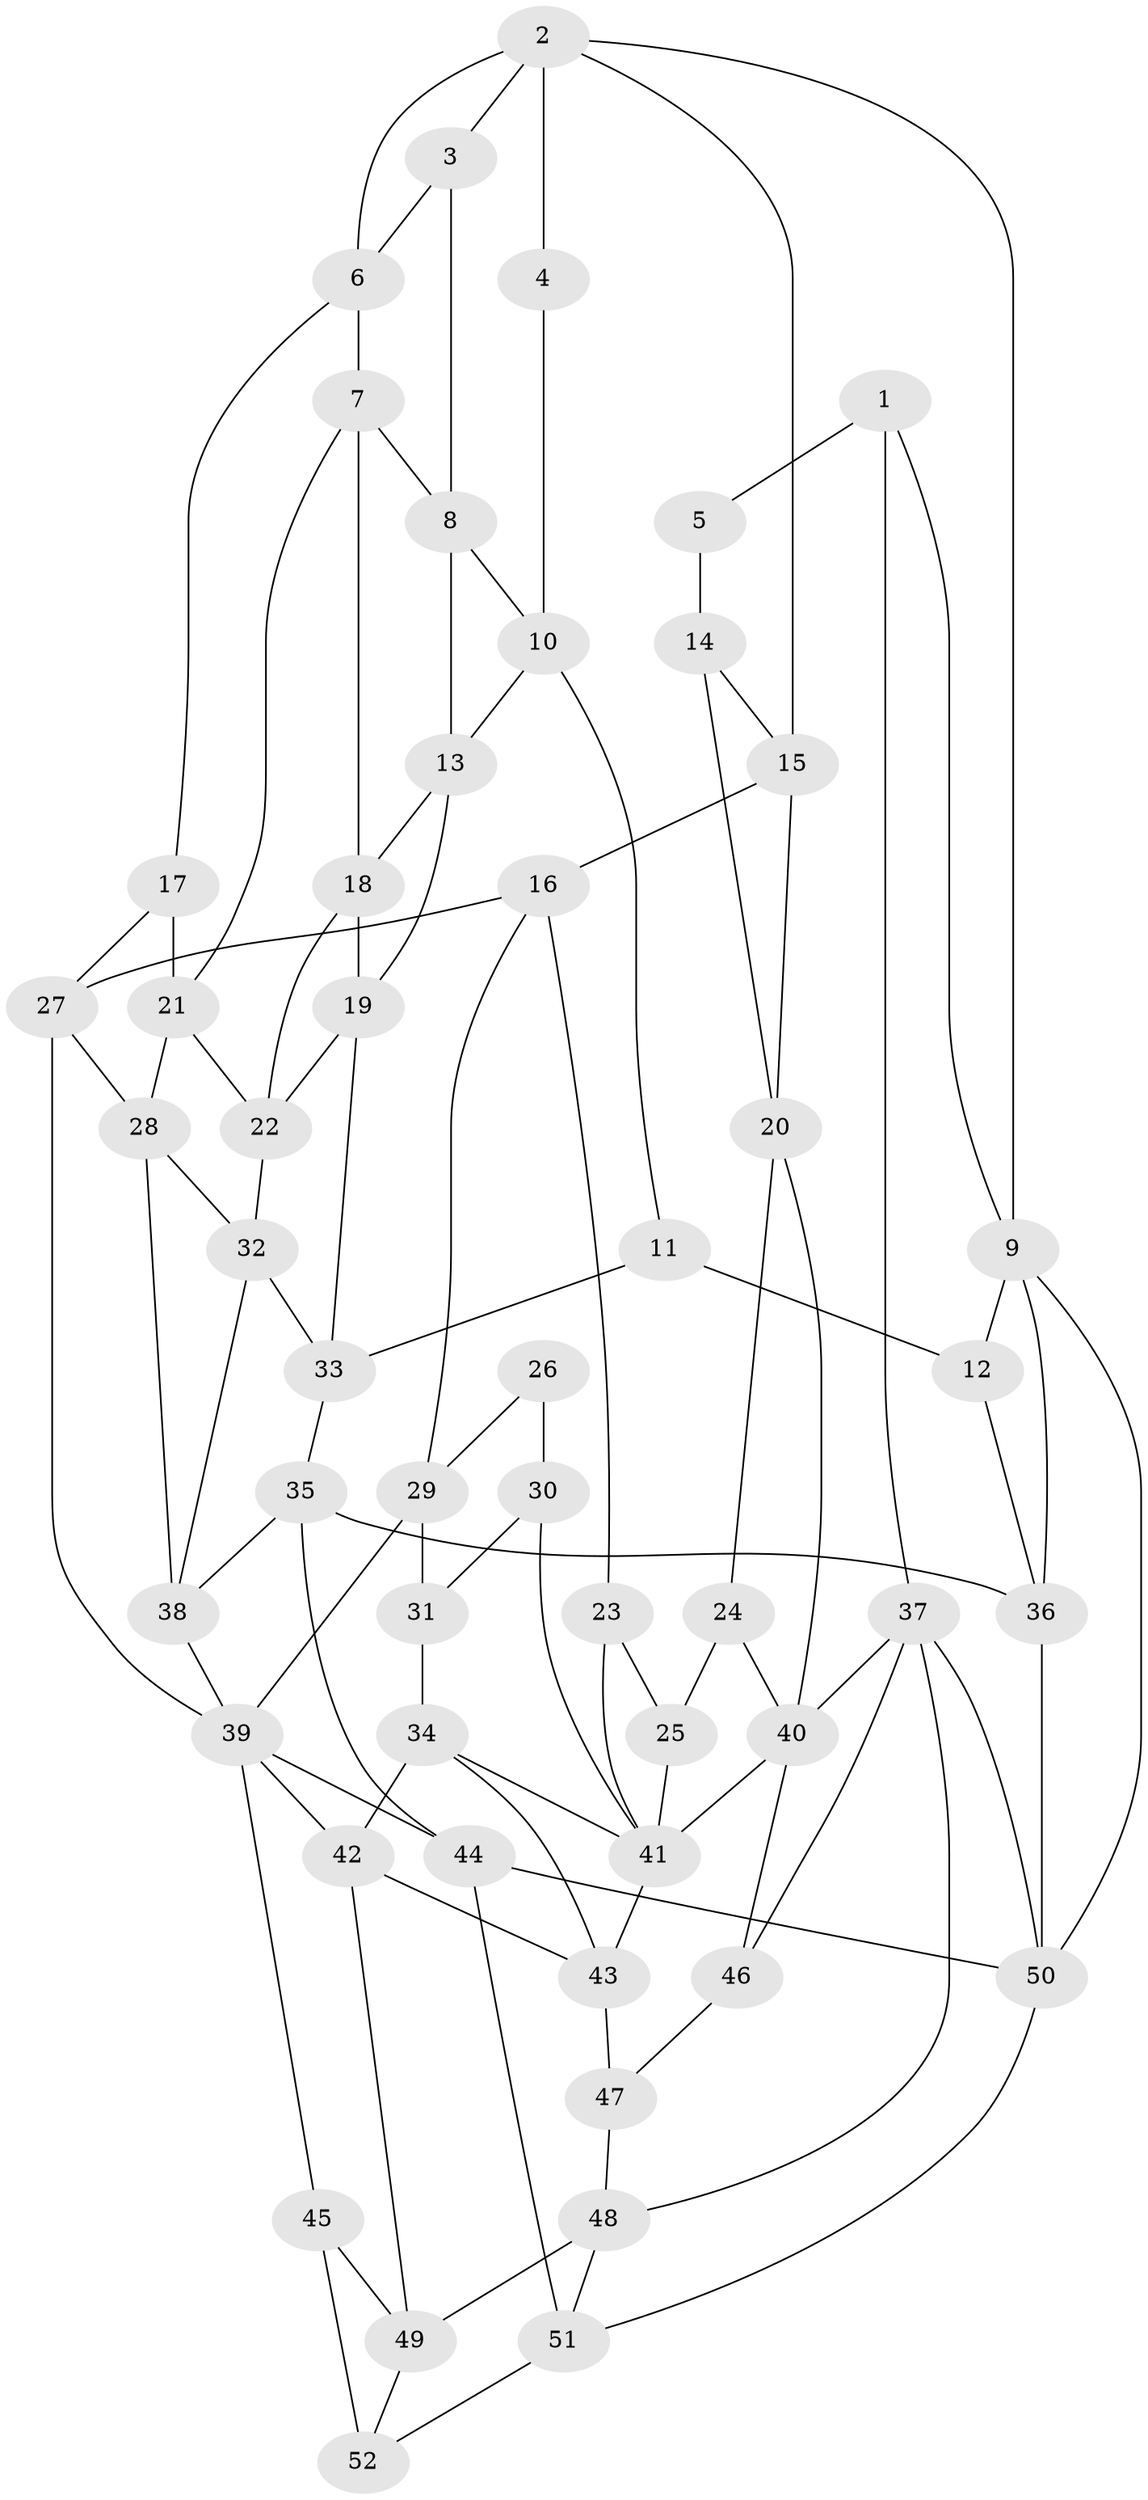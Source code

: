 // original degree distribution, {3: 0.04807692307692308, 6: 0.22115384615384615, 5: 0.5480769230769231, 4: 0.18269230769230768}
// Generated by graph-tools (version 1.1) at 2025/27/03/09/25 03:27:15]
// undirected, 52 vertices, 98 edges
graph export_dot {
graph [start="1"]
  node [color=gray90,style=filled];
  1;
  2;
  3;
  4;
  5;
  6;
  7;
  8;
  9;
  10;
  11;
  12;
  13;
  14;
  15;
  16;
  17;
  18;
  19;
  20;
  21;
  22;
  23;
  24;
  25;
  26;
  27;
  28;
  29;
  30;
  31;
  32;
  33;
  34;
  35;
  36;
  37;
  38;
  39;
  40;
  41;
  42;
  43;
  44;
  45;
  46;
  47;
  48;
  49;
  50;
  51;
  52;
  1 -- 5 [weight=2.0];
  1 -- 9 [weight=1.0];
  1 -- 37 [weight=1.0];
  2 -- 3 [weight=1.0];
  2 -- 4 [weight=1.0];
  2 -- 6 [weight=1.0];
  2 -- 9 [weight=1.0];
  2 -- 15 [weight=1.0];
  3 -- 6 [weight=1.0];
  3 -- 8 [weight=1.0];
  4 -- 10 [weight=1.0];
  5 -- 14 [weight=2.0];
  6 -- 7 [weight=1.0];
  6 -- 17 [weight=1.0];
  7 -- 8 [weight=1.0];
  7 -- 18 [weight=1.0];
  7 -- 21 [weight=1.0];
  8 -- 10 [weight=1.0];
  8 -- 13 [weight=1.0];
  9 -- 12 [weight=1.0];
  9 -- 36 [weight=1.0];
  9 -- 50 [weight=1.0];
  10 -- 11 [weight=1.0];
  10 -- 13 [weight=1.0];
  11 -- 12 [weight=1.0];
  11 -- 33 [weight=1.0];
  12 -- 36 [weight=1.0];
  13 -- 18 [weight=1.0];
  13 -- 19 [weight=1.0];
  14 -- 15 [weight=1.0];
  14 -- 20 [weight=1.0];
  15 -- 16 [weight=1.0];
  15 -- 20 [weight=1.0];
  16 -- 23 [weight=1.0];
  16 -- 27 [weight=1.0];
  16 -- 29 [weight=1.0];
  17 -- 21 [weight=1.0];
  17 -- 27 [weight=1.0];
  18 -- 19 [weight=1.0];
  18 -- 22 [weight=1.0];
  19 -- 22 [weight=1.0];
  19 -- 33 [weight=1.0];
  20 -- 24 [weight=1.0];
  20 -- 40 [weight=1.0];
  21 -- 22 [weight=1.0];
  21 -- 28 [weight=1.0];
  22 -- 32 [weight=1.0];
  23 -- 25 [weight=1.0];
  23 -- 41 [weight=1.0];
  24 -- 25 [weight=1.0];
  24 -- 40 [weight=1.0];
  25 -- 41 [weight=1.0];
  26 -- 29 [weight=1.0];
  26 -- 30 [weight=2.0];
  27 -- 28 [weight=1.0];
  27 -- 39 [weight=1.0];
  28 -- 32 [weight=1.0];
  28 -- 38 [weight=1.0];
  29 -- 31 [weight=1.0];
  29 -- 39 [weight=1.0];
  30 -- 31 [weight=1.0];
  30 -- 41 [weight=1.0];
  31 -- 34 [weight=1.0];
  32 -- 33 [weight=1.0];
  32 -- 38 [weight=1.0];
  33 -- 35 [weight=1.0];
  34 -- 41 [weight=1.0];
  34 -- 42 [weight=1.0];
  34 -- 43 [weight=1.0];
  35 -- 36 [weight=1.0];
  35 -- 38 [weight=1.0];
  35 -- 44 [weight=1.0];
  36 -- 50 [weight=1.0];
  37 -- 40 [weight=1.0];
  37 -- 46 [weight=1.0];
  37 -- 48 [weight=1.0];
  37 -- 50 [weight=1.0];
  38 -- 39 [weight=1.0];
  39 -- 42 [weight=1.0];
  39 -- 44 [weight=1.0];
  39 -- 45 [weight=1.0];
  40 -- 41 [weight=1.0];
  40 -- 46 [weight=1.0];
  41 -- 43 [weight=1.0];
  42 -- 43 [weight=1.0];
  42 -- 49 [weight=1.0];
  43 -- 47 [weight=1.0];
  44 -- 50 [weight=1.0];
  44 -- 51 [weight=1.0];
  45 -- 49 [weight=1.0];
  45 -- 52 [weight=2.0];
  46 -- 47 [weight=2.0];
  47 -- 48 [weight=1.0];
  48 -- 49 [weight=1.0];
  48 -- 51 [weight=1.0];
  49 -- 52 [weight=1.0];
  50 -- 51 [weight=1.0];
  51 -- 52 [weight=1.0];
}
